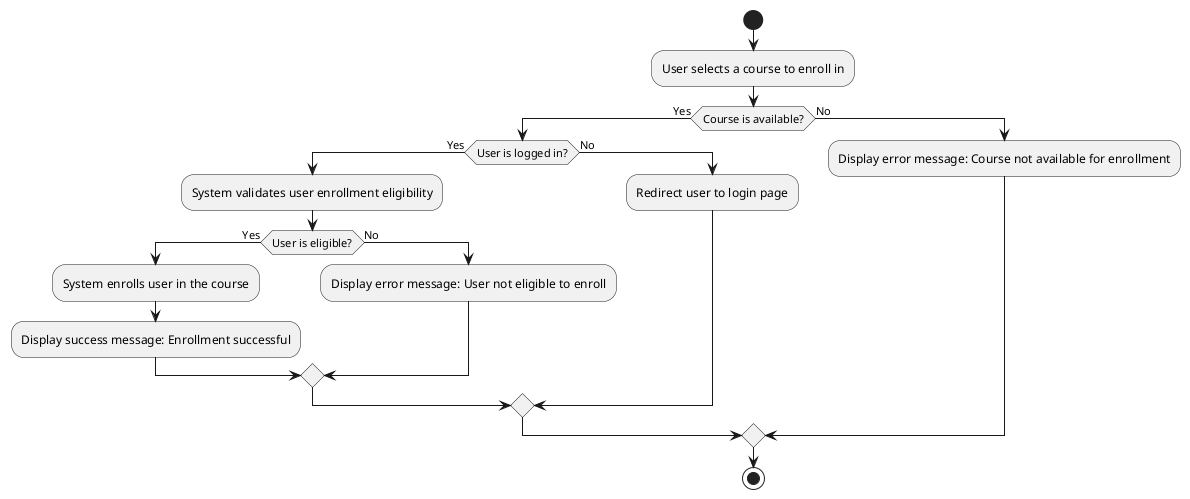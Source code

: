 @startuml
start
:User selects a course to enroll in;
if (Course is available?) then (Yes)
  if (User is logged in?) then (Yes)
    :System validates user enrollment eligibility;
    if (User is eligible?) then (Yes)
      :System enrolls user in the course;
      :Display success message: Enrollment successful;
    else (No)
      :Display error message: User not eligible to enroll;
    endif
  else (No)
    :Redirect user to login page;
  endif
else (No)
  :Display error message: Course not available for enrollment;
endif
stop
@enduml
